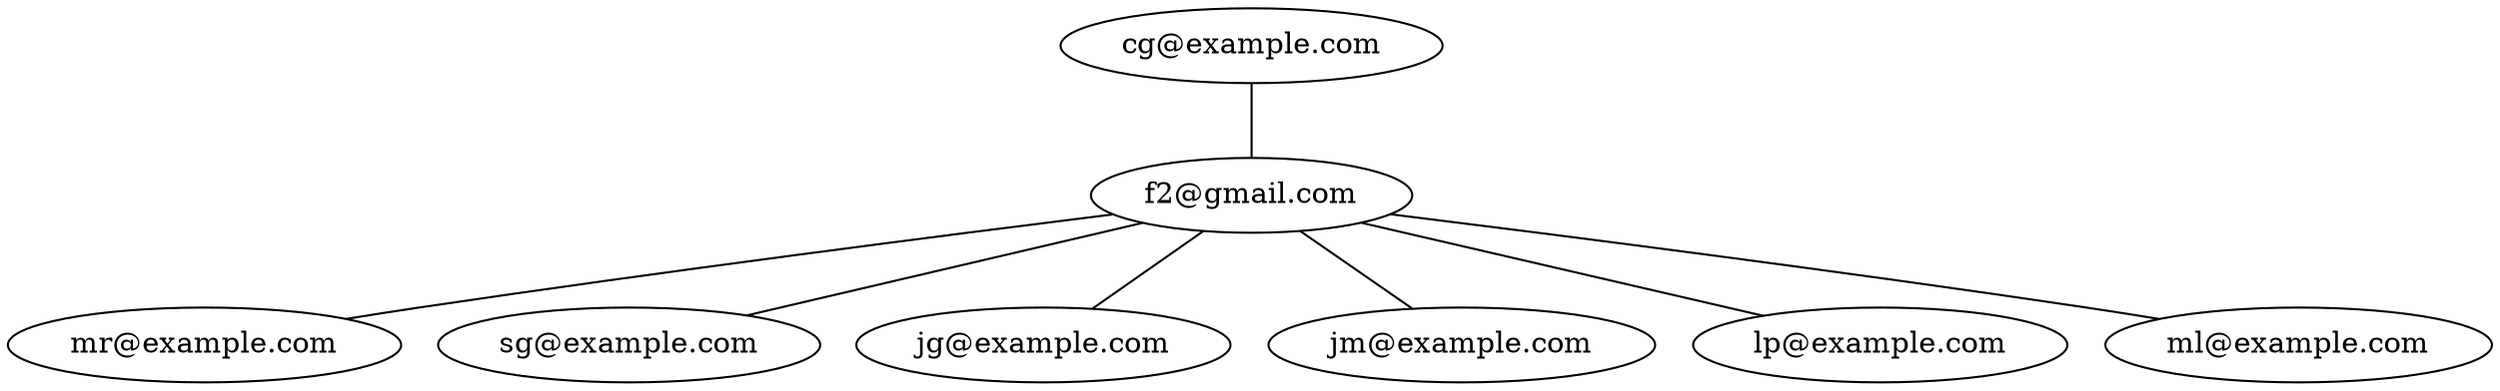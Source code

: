 graph G {
    "f2@gmail.com" -- "mr@example.com";
    "f2@gmail.com" -- "sg@example.com";
    "f2@gmail.com" -- "jg@example.com";
    "f2@gmail.com" -- "jm@example.com";
    "f2@gmail.com" -- "lp@example.com";
    "f2@gmail.com" -- "ml@example.com";
    "cg@example.com" -- "f2@gmail.com";
}
